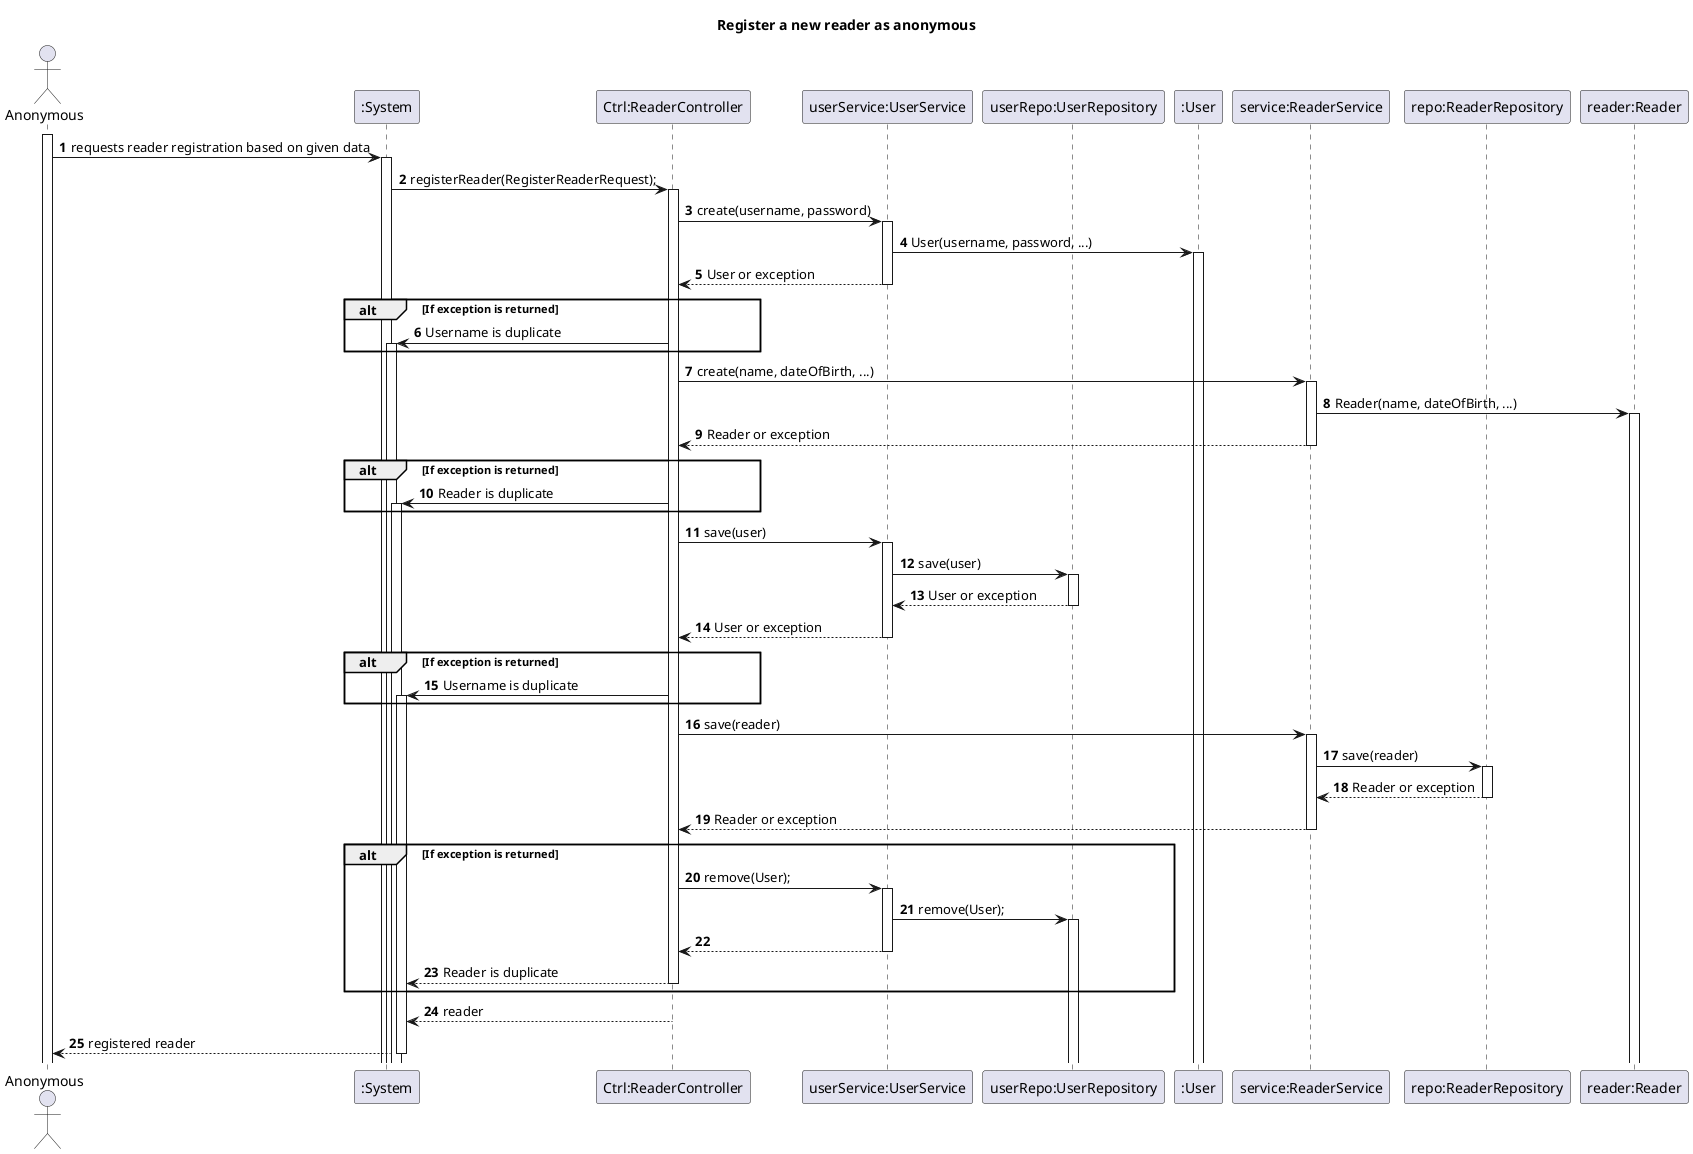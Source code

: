 @startuml
'https://plantuml.com/sequence-diagram
autoactivate on
autonumber

title Register a new reader as anonymous

actor "Anonymous" as Anonymous
participant ":System" as System
participant "Ctrl:ReaderController" as Ctrl
participant "userService:UserService" as UserService
participant "userRepo:UserRepository" as UserRepository
participant ":User" as User
participant "service:ReaderService" as Service
participant "repo:ReaderRepository" as Repo
participant "reader:Reader" as Reader

activate Anonymous

Anonymous -> System: requests reader registration based on given data

System -> Ctrl: registerReader(RegisterReaderRequest);

Ctrl -> UserService: create(username, password)
UserService -> User: User(username, password, ...)
UserService --> Ctrl: User or exception
alt If exception is returned
    Ctrl -> System: Username is duplicate
end

/'UserService -> UserRepository: save(user);
UserRepository --> UserService: User or exception

alt If exception is returned
    Ctrl -> System: Username is duplicate
end'/

Ctrl -> Service: create(name, dateOfBirth, ...)
Service -> Reader: Reader(name, dateOfBirth, ...)
Service --> Ctrl: Reader or exception

alt If exception is returned
    Ctrl -> System: Reader is duplicate
end

Ctrl -> UserService: save(user)
UserService -> UserRepository: save(user)
UserRepository --> UserService: User or exception
UserService --> Ctrl: User or exception

alt If exception is returned
    Ctrl -> System: Username is duplicate
end

Ctrl -> Service: save(reader)
Service -> Repo: save(reader)
Repo --> Service: Reader or exception
Service --> Ctrl: Reader or exception

alt If exception is returned
    Ctrl -> UserService: remove(User);
    UserService -> UserRepository: remove(User);
    UserService --> Ctrl:
    Ctrl --> System: Reader is duplicate
end

Ctrl --> System: reader
System --> Anonymous: registered reader

@enduml
